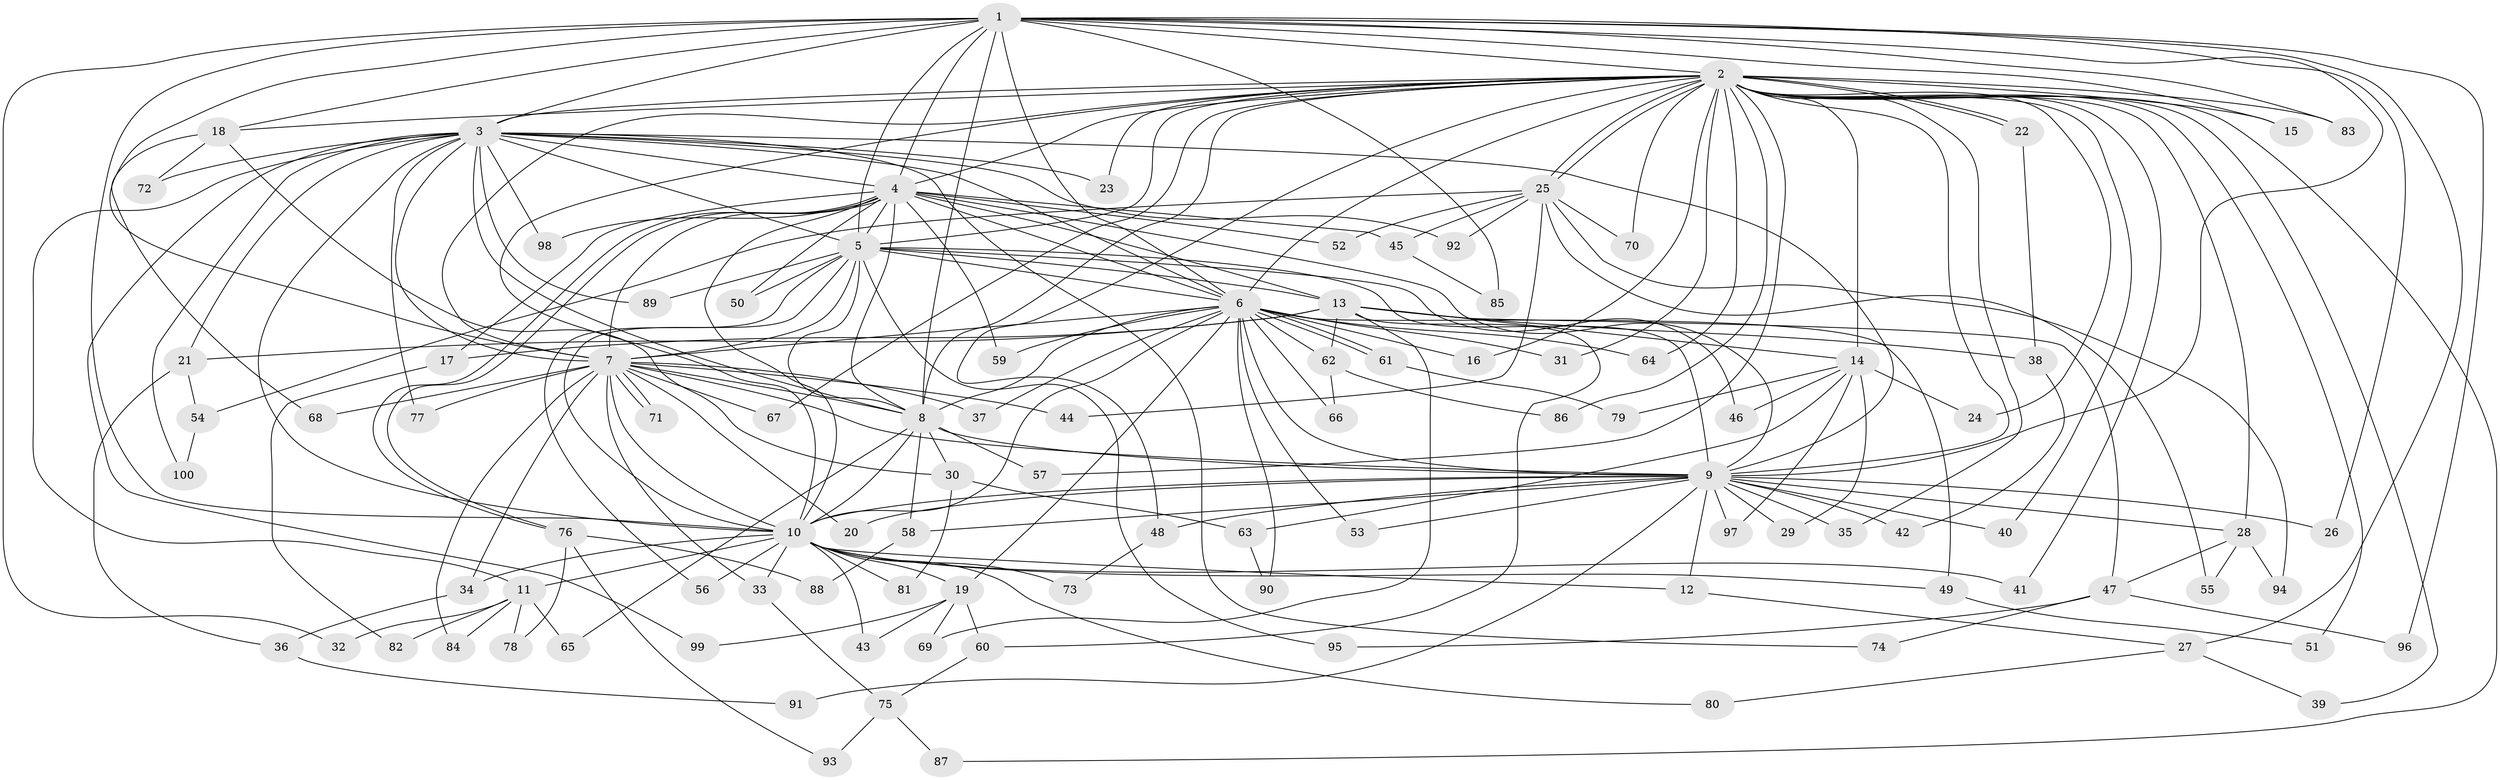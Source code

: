 // Generated by graph-tools (version 1.1) at 2025/38/02/21/25 10:38:53]
// undirected, 100 vertices, 225 edges
graph export_dot {
graph [start="1"]
  node [color=gray90,style=filled];
  1;
  2;
  3;
  4;
  5;
  6;
  7;
  8;
  9;
  10;
  11;
  12;
  13;
  14;
  15;
  16;
  17;
  18;
  19;
  20;
  21;
  22;
  23;
  24;
  25;
  26;
  27;
  28;
  29;
  30;
  31;
  32;
  33;
  34;
  35;
  36;
  37;
  38;
  39;
  40;
  41;
  42;
  43;
  44;
  45;
  46;
  47;
  48;
  49;
  50;
  51;
  52;
  53;
  54;
  55;
  56;
  57;
  58;
  59;
  60;
  61;
  62;
  63;
  64;
  65;
  66;
  67;
  68;
  69;
  70;
  71;
  72;
  73;
  74;
  75;
  76;
  77;
  78;
  79;
  80;
  81;
  82;
  83;
  84;
  85;
  86;
  87;
  88;
  89;
  90;
  91;
  92;
  93;
  94;
  95;
  96;
  97;
  98;
  99;
  100;
  1 -- 2;
  1 -- 3;
  1 -- 4;
  1 -- 5;
  1 -- 6;
  1 -- 7;
  1 -- 8;
  1 -- 9;
  1 -- 10;
  1 -- 15;
  1 -- 18;
  1 -- 26;
  1 -- 27;
  1 -- 32;
  1 -- 83;
  1 -- 85;
  1 -- 96;
  2 -- 3;
  2 -- 4;
  2 -- 5;
  2 -- 6;
  2 -- 7;
  2 -- 8;
  2 -- 9;
  2 -- 10;
  2 -- 14;
  2 -- 15;
  2 -- 16;
  2 -- 18;
  2 -- 22;
  2 -- 22;
  2 -- 23;
  2 -- 24;
  2 -- 25;
  2 -- 25;
  2 -- 28;
  2 -- 31;
  2 -- 35;
  2 -- 39;
  2 -- 40;
  2 -- 41;
  2 -- 48;
  2 -- 51;
  2 -- 57;
  2 -- 64;
  2 -- 67;
  2 -- 70;
  2 -- 83;
  2 -- 86;
  2 -- 87;
  3 -- 4;
  3 -- 5;
  3 -- 6;
  3 -- 7;
  3 -- 8;
  3 -- 9;
  3 -- 10;
  3 -- 11;
  3 -- 21;
  3 -- 23;
  3 -- 72;
  3 -- 74;
  3 -- 77;
  3 -- 89;
  3 -- 92;
  3 -- 98;
  3 -- 99;
  3 -- 100;
  4 -- 5;
  4 -- 6;
  4 -- 7;
  4 -- 8;
  4 -- 9;
  4 -- 10;
  4 -- 13;
  4 -- 17;
  4 -- 45;
  4 -- 50;
  4 -- 52;
  4 -- 59;
  4 -- 76;
  4 -- 76;
  4 -- 98;
  5 -- 6;
  5 -- 7;
  5 -- 8;
  5 -- 9;
  5 -- 10;
  5 -- 13;
  5 -- 46;
  5 -- 50;
  5 -- 56;
  5 -- 89;
  5 -- 95;
  6 -- 7;
  6 -- 8;
  6 -- 9;
  6 -- 10;
  6 -- 16;
  6 -- 19;
  6 -- 31;
  6 -- 37;
  6 -- 49;
  6 -- 53;
  6 -- 59;
  6 -- 61;
  6 -- 61;
  6 -- 62;
  6 -- 64;
  6 -- 66;
  6 -- 90;
  7 -- 8;
  7 -- 9;
  7 -- 10;
  7 -- 20;
  7 -- 33;
  7 -- 34;
  7 -- 37;
  7 -- 44;
  7 -- 67;
  7 -- 68;
  7 -- 71;
  7 -- 71;
  7 -- 77;
  7 -- 84;
  8 -- 9;
  8 -- 10;
  8 -- 30;
  8 -- 57;
  8 -- 58;
  8 -- 65;
  9 -- 10;
  9 -- 12;
  9 -- 20;
  9 -- 26;
  9 -- 28;
  9 -- 29;
  9 -- 35;
  9 -- 40;
  9 -- 42;
  9 -- 48;
  9 -- 53;
  9 -- 58;
  9 -- 91;
  9 -- 97;
  10 -- 11;
  10 -- 12;
  10 -- 19;
  10 -- 33;
  10 -- 34;
  10 -- 41;
  10 -- 43;
  10 -- 49;
  10 -- 56;
  10 -- 73;
  10 -- 80;
  10 -- 81;
  11 -- 32;
  11 -- 65;
  11 -- 78;
  11 -- 82;
  11 -- 84;
  12 -- 27;
  13 -- 14;
  13 -- 17;
  13 -- 21;
  13 -- 38;
  13 -- 47;
  13 -- 60;
  13 -- 62;
  13 -- 69;
  14 -- 24;
  14 -- 29;
  14 -- 46;
  14 -- 63;
  14 -- 79;
  14 -- 97;
  17 -- 82;
  18 -- 30;
  18 -- 68;
  18 -- 72;
  19 -- 43;
  19 -- 60;
  19 -- 69;
  19 -- 99;
  21 -- 36;
  21 -- 54;
  22 -- 38;
  25 -- 44;
  25 -- 45;
  25 -- 52;
  25 -- 54;
  25 -- 55;
  25 -- 70;
  25 -- 92;
  25 -- 94;
  27 -- 39;
  27 -- 80;
  28 -- 47;
  28 -- 55;
  28 -- 94;
  30 -- 63;
  30 -- 81;
  33 -- 75;
  34 -- 36;
  36 -- 91;
  38 -- 42;
  45 -- 85;
  47 -- 74;
  47 -- 95;
  47 -- 96;
  48 -- 73;
  49 -- 51;
  54 -- 100;
  58 -- 88;
  60 -- 75;
  61 -- 79;
  62 -- 66;
  62 -- 86;
  63 -- 90;
  75 -- 87;
  75 -- 93;
  76 -- 78;
  76 -- 88;
  76 -- 93;
}
